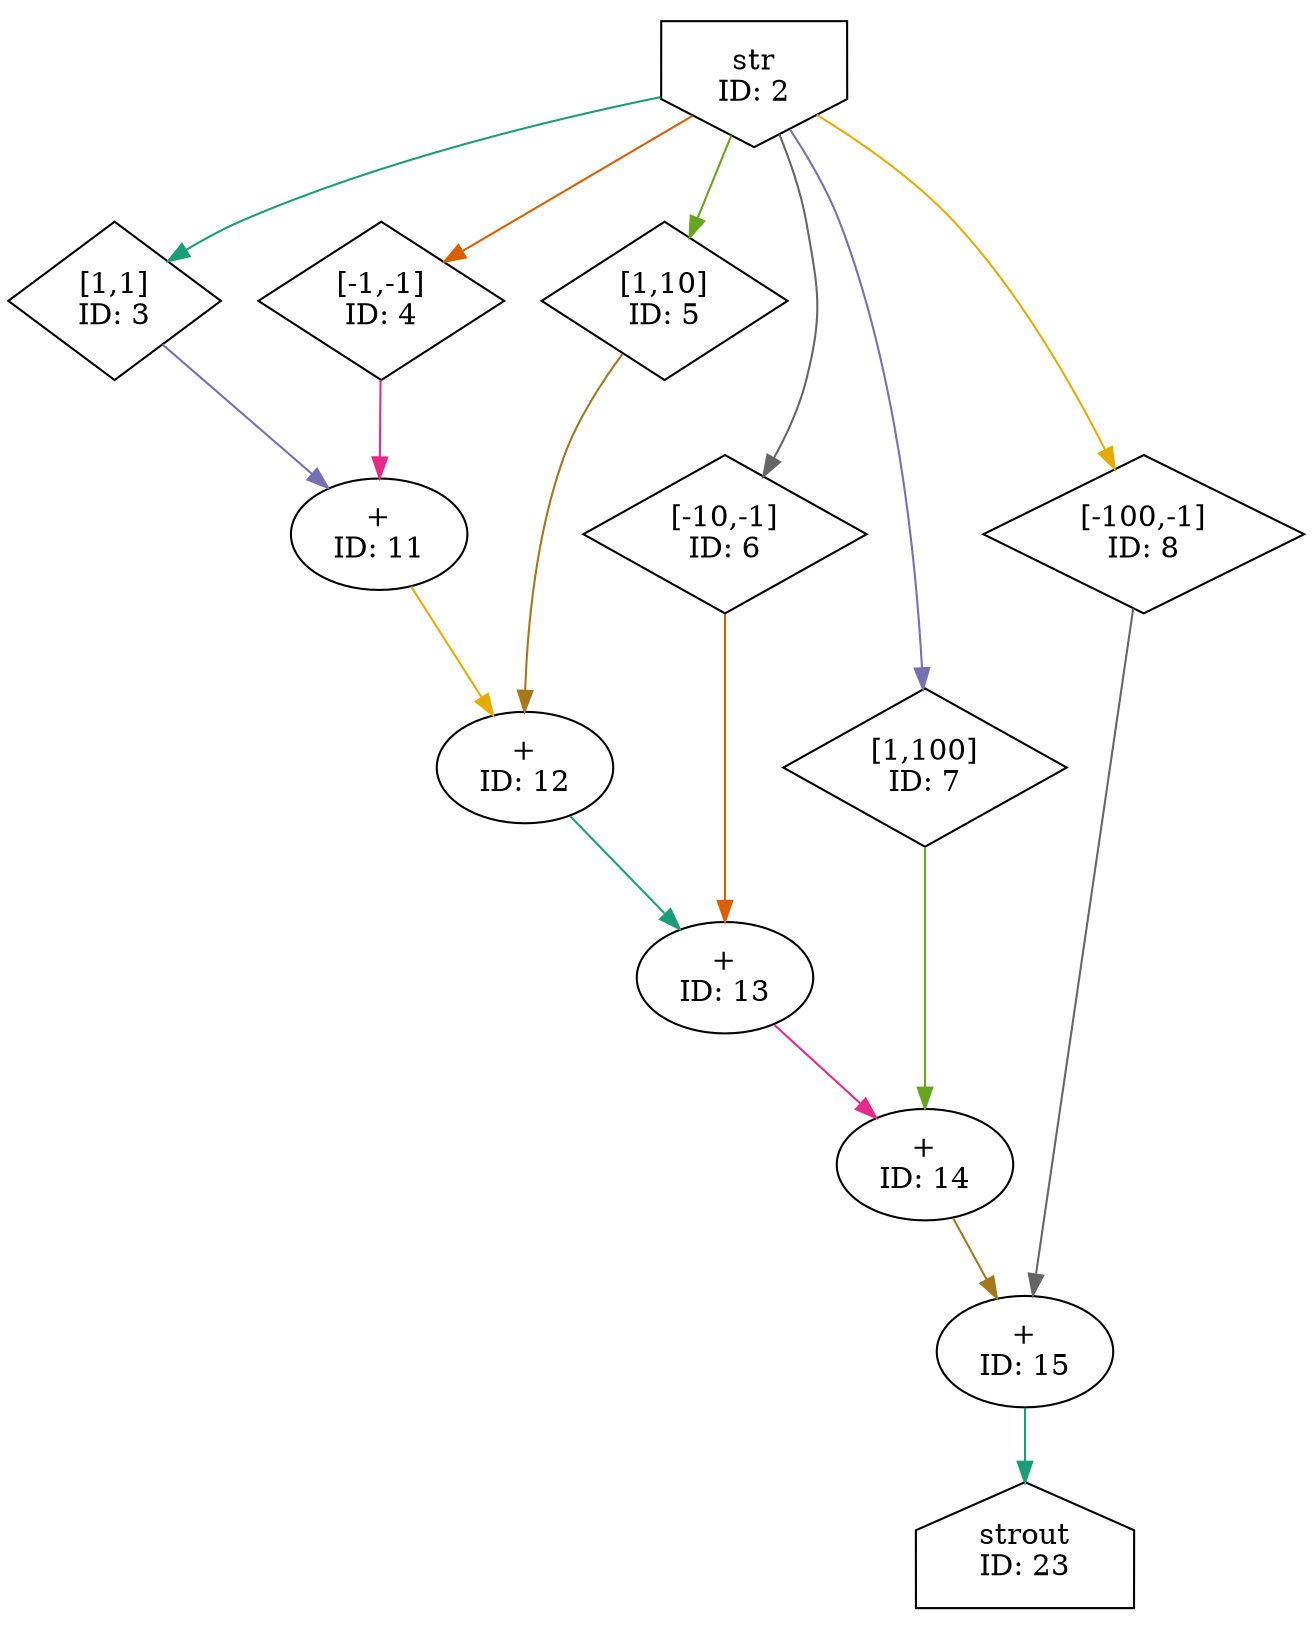 digraph CpuStreamKernel_pre_dsp_extraction{
	NodeInput2 [shape=invhouse, label="str\nID: 2"];
	NodeStreamOffset3 [shape=diamond, label="[1,1]\nID: 3"];
	NodeStreamOffset4 [shape=diamond, label="[-1,-1]\nID: 4"];
	NodeAdd11 [label="+\nID: 11"];
	NodeStreamOffset5 [shape=diamond, label="[1,10]\nID: 5"];
	NodeAdd12 [label="+\nID: 12"];
	NodeStreamOffset6 [shape=diamond, label="[-10,-1]\nID: 6"];
	NodeAdd13 [label="+\nID: 13"];
	NodeStreamOffset7 [shape=diamond, label="[1,100]\nID: 7"];
	NodeAdd14 [label="+\nID: 14"];
	NodeStreamOffset8 [shape=diamond, label="[-100,-1]\nID: 8"];
	NodeAdd15 [label="+\nID: 15"];
	NodeOutput23 [shape=house, label="strout\nID: 23"];
	NodeInput2 -> NodeStreamOffset3[color="/dark28/1" photon_data="EDGE,SrcNode:2,SrcNodePort:data"];
	NodeInput2 -> NodeStreamOffset4[color="/dark28/2" photon_data="EDGE,SrcNode:2,SrcNodePort:data"];
	NodeStreamOffset3 -> NodeAdd11[color="/dark28/3" photon_data="EDGE,SrcNode:3,SrcNodePort:output"];
	NodeStreamOffset4 -> NodeAdd11[color="/dark28/4" photon_data="EDGE,SrcNode:4,SrcNodePort:output"];
	NodeInput2 -> NodeStreamOffset5[color="/dark28/5" photon_data="EDGE,SrcNode:2,SrcNodePort:data"];
	NodeAdd11 -> NodeAdd12[color="/dark28/6" photon_data="EDGE,SrcNode:11,SrcNodePort:result"];
	NodeStreamOffset5 -> NodeAdd12[color="/dark28/7" photon_data="EDGE,SrcNode:5,SrcNodePort:output"];
	NodeInput2 -> NodeStreamOffset6[color="/dark28/8" photon_data="EDGE,SrcNode:2,SrcNodePort:data"];
	NodeAdd12 -> NodeAdd13[color="/dark28/1" photon_data="EDGE,SrcNode:12,SrcNodePort:result"];
	NodeStreamOffset6 -> NodeAdd13[color="/dark28/2" photon_data="EDGE,SrcNode:6,SrcNodePort:output"];
	NodeInput2 -> NodeStreamOffset7[color="/dark28/3" photon_data="EDGE,SrcNode:2,SrcNodePort:data"];
	NodeAdd13 -> NodeAdd14[color="/dark28/4" photon_data="EDGE,SrcNode:13,SrcNodePort:result"];
	NodeStreamOffset7 -> NodeAdd14[color="/dark28/5" photon_data="EDGE,SrcNode:7,SrcNodePort:output"];
	NodeInput2 -> NodeStreamOffset8[color="/dark28/6" photon_data="EDGE,SrcNode:2,SrcNodePort:data"];
	NodeAdd14 -> NodeAdd15[color="/dark28/7" photon_data="EDGE,SrcNode:14,SrcNodePort:result"];
	NodeStreamOffset8 -> NodeAdd15[color="/dark28/8" photon_data="EDGE,SrcNode:8,SrcNodePort:output"];
	NodeAdd15 -> NodeOutput23[color="/dark28/1" photon_data="EDGE,SrcNode:15,SrcNodePort:result"];
}
